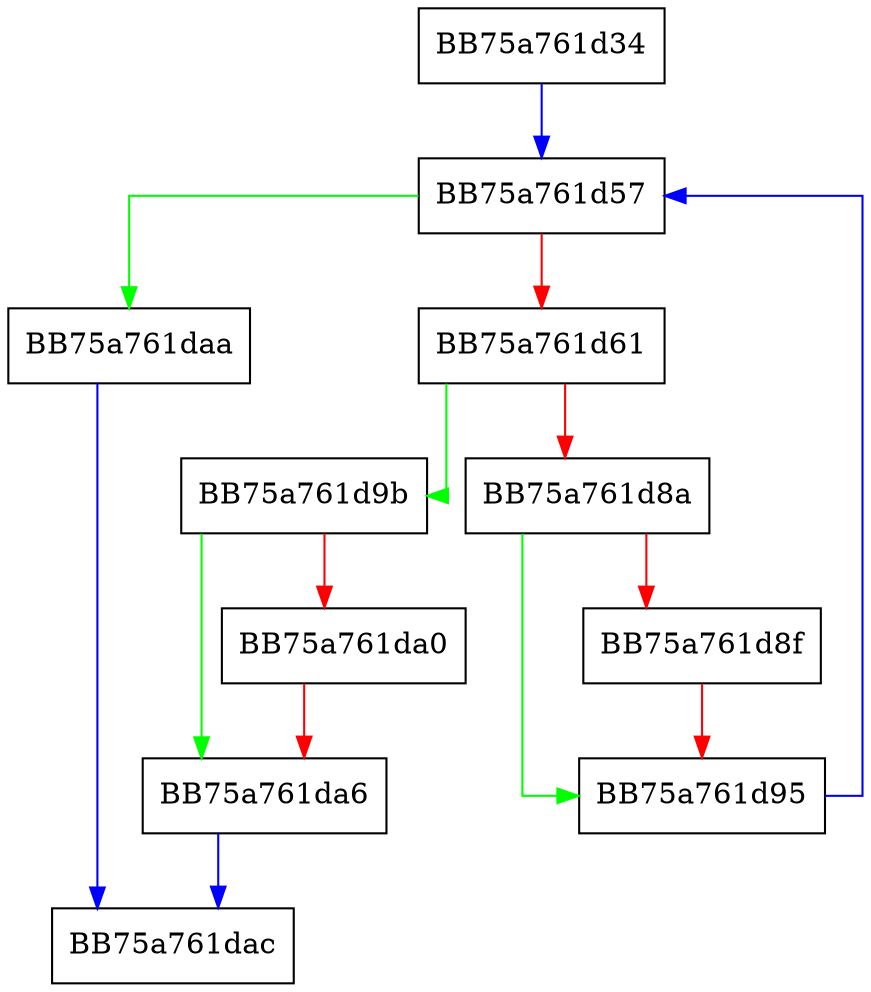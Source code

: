 digraph IsIisServer {
  node [shape="box"];
  graph [splines=ortho];
  BB75a761d34 -> BB75a761d57 [color="blue"];
  BB75a761d57 -> BB75a761daa [color="green"];
  BB75a761d57 -> BB75a761d61 [color="red"];
  BB75a761d61 -> BB75a761d9b [color="green"];
  BB75a761d61 -> BB75a761d8a [color="red"];
  BB75a761d8a -> BB75a761d95 [color="green"];
  BB75a761d8a -> BB75a761d8f [color="red"];
  BB75a761d8f -> BB75a761d95 [color="red"];
  BB75a761d95 -> BB75a761d57 [color="blue"];
  BB75a761d9b -> BB75a761da6 [color="green"];
  BB75a761d9b -> BB75a761da0 [color="red"];
  BB75a761da0 -> BB75a761da6 [color="red"];
  BB75a761da6 -> BB75a761dac [color="blue"];
  BB75a761daa -> BB75a761dac [color="blue"];
}